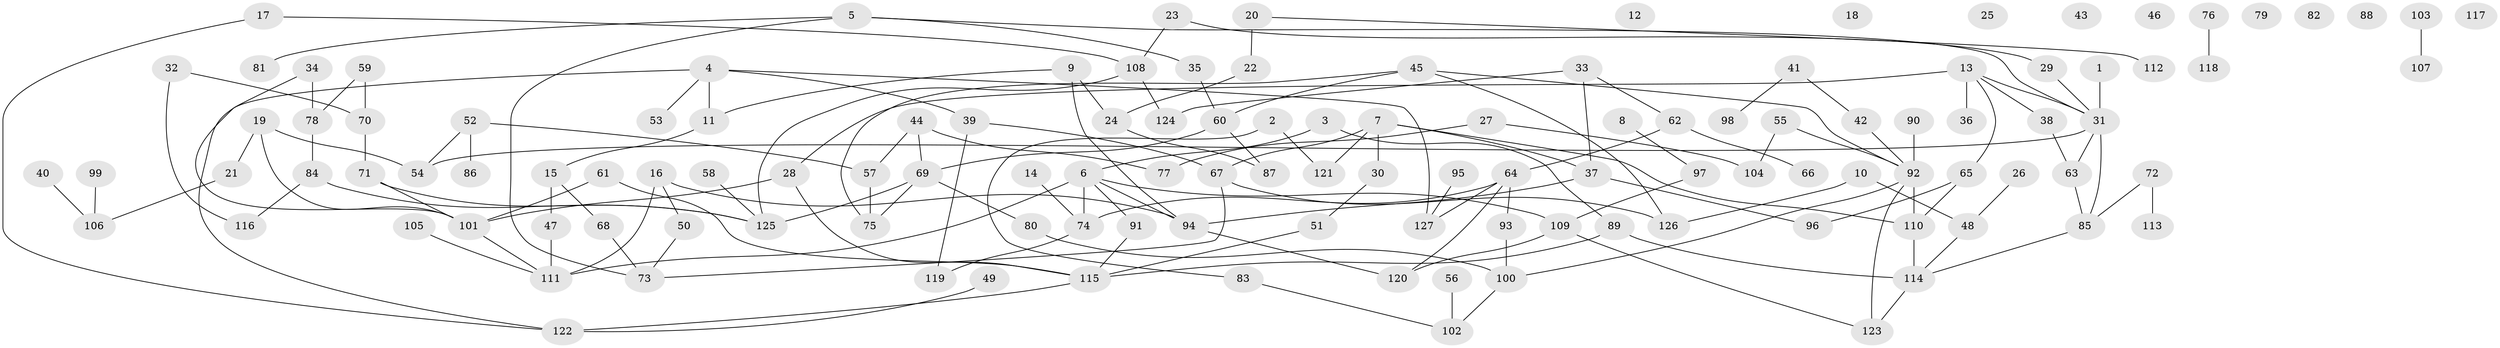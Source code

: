 // coarse degree distribution, {1: 0.22727272727272727, 2: 0.2840909090909091, 10: 0.011363636363636364, 8: 0.011363636363636364, 9: 0.03409090909090909, 4: 0.10227272727272728, 0: 0.11363636363636363, 5: 0.022727272727272728, 3: 0.125, 6: 0.045454545454545456, 7: 0.022727272727272728}
// Generated by graph-tools (version 1.1) at 2025/16/03/04/25 18:16:26]
// undirected, 127 vertices, 158 edges
graph export_dot {
graph [start="1"]
  node [color=gray90,style=filled];
  1;
  2;
  3;
  4;
  5;
  6;
  7;
  8;
  9;
  10;
  11;
  12;
  13;
  14;
  15;
  16;
  17;
  18;
  19;
  20;
  21;
  22;
  23;
  24;
  25;
  26;
  27;
  28;
  29;
  30;
  31;
  32;
  33;
  34;
  35;
  36;
  37;
  38;
  39;
  40;
  41;
  42;
  43;
  44;
  45;
  46;
  47;
  48;
  49;
  50;
  51;
  52;
  53;
  54;
  55;
  56;
  57;
  58;
  59;
  60;
  61;
  62;
  63;
  64;
  65;
  66;
  67;
  68;
  69;
  70;
  71;
  72;
  73;
  74;
  75;
  76;
  77;
  78;
  79;
  80;
  81;
  82;
  83;
  84;
  85;
  86;
  87;
  88;
  89;
  90;
  91;
  92;
  93;
  94;
  95;
  96;
  97;
  98;
  99;
  100;
  101;
  102;
  103;
  104;
  105;
  106;
  107;
  108;
  109;
  110;
  111;
  112;
  113;
  114;
  115;
  116;
  117;
  118;
  119;
  120;
  121;
  122;
  123;
  124;
  125;
  126;
  127;
  1 -- 31;
  2 -- 83;
  2 -- 121;
  3 -- 6;
  3 -- 89;
  4 -- 11;
  4 -- 39;
  4 -- 53;
  4 -- 122;
  4 -- 127;
  5 -- 31;
  5 -- 35;
  5 -- 73;
  5 -- 81;
  6 -- 74;
  6 -- 91;
  6 -- 94;
  6 -- 109;
  6 -- 111;
  7 -- 30;
  7 -- 37;
  7 -- 67;
  7 -- 110;
  7 -- 121;
  8 -- 97;
  9 -- 11;
  9 -- 24;
  9 -- 94;
  10 -- 48;
  10 -- 126;
  11 -- 15;
  13 -- 28;
  13 -- 31;
  13 -- 36;
  13 -- 38;
  13 -- 65;
  14 -- 74;
  15 -- 47;
  15 -- 68;
  16 -- 50;
  16 -- 94;
  16 -- 111;
  17 -- 108;
  17 -- 122;
  19 -- 21;
  19 -- 54;
  19 -- 101;
  20 -- 22;
  20 -- 112;
  21 -- 106;
  22 -- 24;
  23 -- 29;
  23 -- 108;
  24 -- 87;
  26 -- 48;
  27 -- 77;
  27 -- 104;
  28 -- 101;
  28 -- 115;
  29 -- 31;
  30 -- 51;
  31 -- 54;
  31 -- 63;
  31 -- 85;
  32 -- 70;
  32 -- 116;
  33 -- 37;
  33 -- 62;
  33 -- 124;
  34 -- 78;
  34 -- 101;
  35 -- 60;
  37 -- 94;
  37 -- 96;
  38 -- 63;
  39 -- 67;
  39 -- 119;
  40 -- 106;
  41 -- 42;
  41 -- 98;
  42 -- 92;
  44 -- 57;
  44 -- 69;
  44 -- 77;
  45 -- 60;
  45 -- 75;
  45 -- 92;
  45 -- 126;
  47 -- 111;
  48 -- 114;
  49 -- 122;
  50 -- 73;
  51 -- 115;
  52 -- 54;
  52 -- 57;
  52 -- 86;
  55 -- 92;
  55 -- 104;
  56 -- 102;
  57 -- 75;
  58 -- 125;
  59 -- 70;
  59 -- 78;
  60 -- 69;
  60 -- 87;
  61 -- 101;
  61 -- 115;
  62 -- 64;
  62 -- 66;
  63 -- 85;
  64 -- 74;
  64 -- 93;
  64 -- 120;
  64 -- 127;
  65 -- 96;
  65 -- 110;
  67 -- 73;
  67 -- 126;
  68 -- 73;
  69 -- 75;
  69 -- 80;
  69 -- 125;
  70 -- 71;
  71 -- 101;
  71 -- 125;
  72 -- 85;
  72 -- 113;
  74 -- 119;
  76 -- 118;
  78 -- 84;
  80 -- 100;
  83 -- 102;
  84 -- 116;
  84 -- 125;
  85 -- 114;
  89 -- 114;
  89 -- 115;
  90 -- 92;
  91 -- 115;
  92 -- 100;
  92 -- 110;
  92 -- 123;
  93 -- 100;
  94 -- 120;
  95 -- 127;
  97 -- 109;
  99 -- 106;
  100 -- 102;
  101 -- 111;
  103 -- 107;
  105 -- 111;
  108 -- 124;
  108 -- 125;
  109 -- 120;
  109 -- 123;
  110 -- 114;
  114 -- 123;
  115 -- 122;
}
